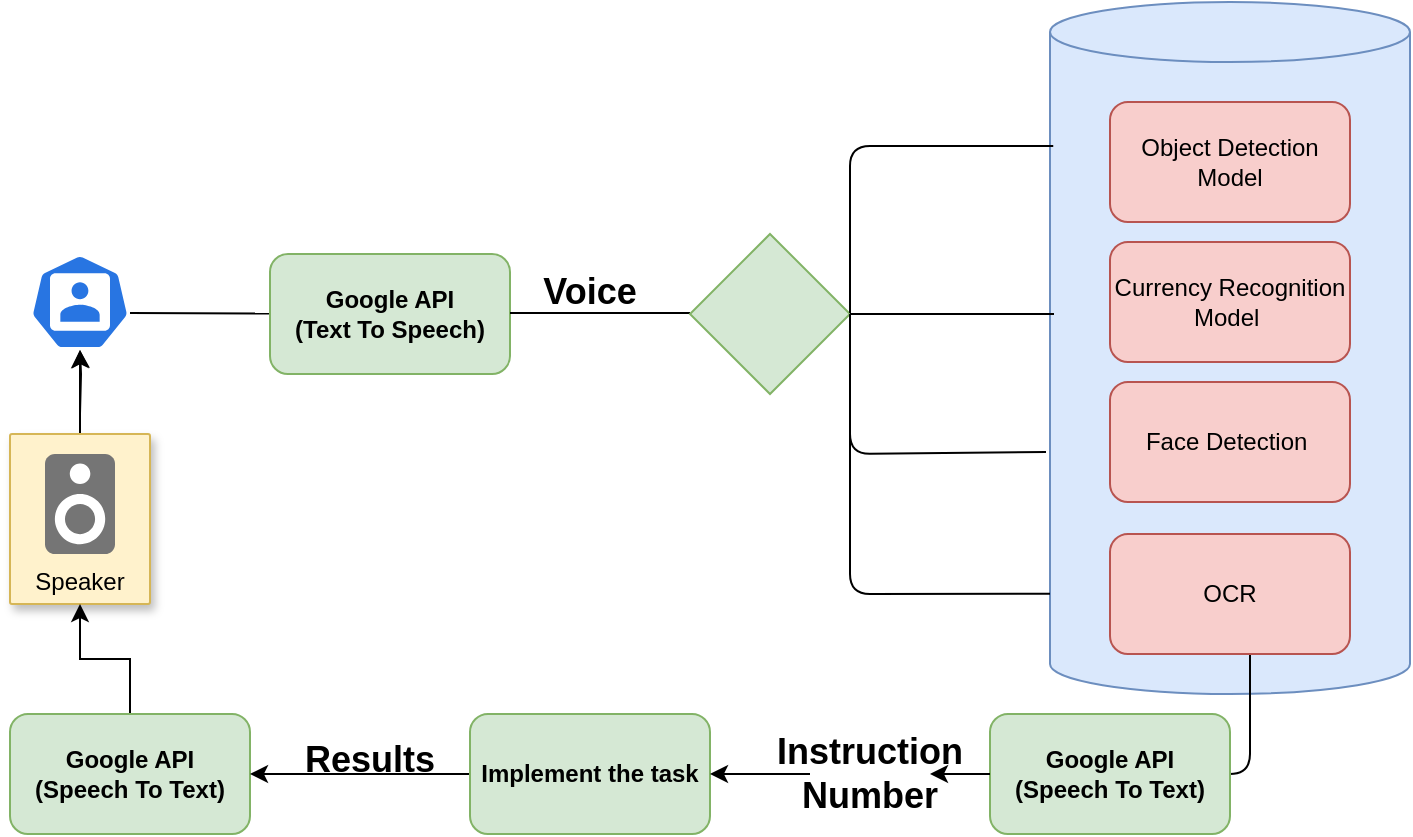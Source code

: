 <mxfile version="13.9.9" type="device"><diagram id="jucZr4AfFbq2lXwaH2xz" name="Page-1"><mxGraphModel dx="1038" dy="607" grid="1" gridSize="10" guides="1" tooltips="1" connect="1" arrows="1" fold="1" page="1" pageScale="1" pageWidth="850" pageHeight="1100" math="0" shadow="0"><root><mxCell id="0"/><mxCell id="1" parent="0"/><mxCell id="Nyz_nnRQ8vcO4sl0dVNJ-35" value="" style="html=1;dashed=0;whitespace=wrap;fillColor=#2875E2;strokeColor=#ffffff;points=[[0.005,0.63,0],[0.1,0.2,0],[0.9,0.2,0],[0.5,0,0],[0.995,0.63,0],[0.72,0.99,0],[0.5,1,0],[0.28,0.99,0]];shape=mxgraph.kubernetes.icon;prIcon=user" parent="1" vertex="1"><mxGeometry x="20" y="160" width="50" height="48" as="geometry"/></mxCell><mxCell id="Nyz_nnRQ8vcO4sl0dVNJ-36" value="" style="endArrow=none;html=1;" parent="1" target="Nyz_nnRQ8vcO4sl0dVNJ-37" edge="1"><mxGeometry width="50" height="50" relative="1" as="geometry"><mxPoint x="70" y="189.5" as="sourcePoint"/><mxPoint x="150" y="189.5" as="targetPoint"/></mxGeometry></mxCell><mxCell id="Nyz_nnRQ8vcO4sl0dVNJ-37" value="Google API&lt;br&gt;(Text To Speech)" style="rounded=1;whiteSpace=wrap;html=1;fillColor=#d5e8d4;strokeColor=#82b366;fontStyle=1" parent="1" vertex="1"><mxGeometry x="140" y="160" width="120" height="60" as="geometry"/></mxCell><mxCell id="Nyz_nnRQ8vcO4sl0dVNJ-38" value="" style="shape=cylinder3;whiteSpace=wrap;html=1;boundedLbl=1;backgroundOutline=1;size=15;fillColor=#dae8fc;strokeColor=#6c8ebf;" parent="1" vertex="1"><mxGeometry x="530" y="34" width="180" height="346" as="geometry"/></mxCell><mxCell id="Nyz_nnRQ8vcO4sl0dVNJ-39" value="" style="endArrow=none;html=1;" parent="1" edge="1"><mxGeometry width="50" height="50" relative="1" as="geometry"><mxPoint x="260" y="189.5" as="sourcePoint"/><mxPoint x="350" y="189.5" as="targetPoint"/></mxGeometry></mxCell><mxCell id="Nyz_nnRQ8vcO4sl0dVNJ-40" value="&lt;font style=&quot;font-size: 18px&quot;&gt;Voice&lt;/font&gt;" style="text;html=1;strokeColor=none;fillColor=none;align=center;verticalAlign=middle;whiteSpace=wrap;rounded=0;fontStyle=1" parent="1" vertex="1"><mxGeometry x="270" y="166" width="60" height="26" as="geometry"/></mxCell><mxCell id="Nyz_nnRQ8vcO4sl0dVNJ-41" value="" style="rhombus;whiteSpace=wrap;html=1;fillColor=#d5e8d4;strokeColor=#82b366;" parent="1" vertex="1"><mxGeometry x="350" y="150" width="80" height="80" as="geometry"/></mxCell><mxCell id="Nyz_nnRQ8vcO4sl0dVNJ-43" value="Object Detection Model" style="rounded=1;whiteSpace=wrap;html=1;fillColor=#f8cecc;strokeColor=#b85450;" parent="1" vertex="1"><mxGeometry x="560" y="84" width="120" height="60" as="geometry"/></mxCell><mxCell id="Nyz_nnRQ8vcO4sl0dVNJ-44" value="Currency Recognition Model&amp;nbsp;" style="rounded=1;whiteSpace=wrap;html=1;fillColor=#f8cecc;strokeColor=#b85450;" parent="1" vertex="1"><mxGeometry x="560" y="154" width="120" height="60" as="geometry"/></mxCell><mxCell id="Nyz_nnRQ8vcO4sl0dVNJ-45" value="Face Detection&amp;nbsp;" style="rounded=1;whiteSpace=wrap;html=1;fillColor=#f8cecc;strokeColor=#b85450;" parent="1" vertex="1"><mxGeometry x="560" y="224" width="120" height="60" as="geometry"/></mxCell><mxCell id="Nyz_nnRQ8vcO4sl0dVNJ-46" value="" style="endArrow=none;html=1;entryX=0.009;entryY=0.208;entryDx=0;entryDy=0;entryPerimeter=0;" parent="1" target="Nyz_nnRQ8vcO4sl0dVNJ-38" edge="1"><mxGeometry width="50" height="50" relative="1" as="geometry"><mxPoint x="430" y="189.5" as="sourcePoint"/><mxPoint x="510" y="189.5" as="targetPoint"/><Array as="points"><mxPoint x="430" y="106"/></Array></mxGeometry></mxCell><mxCell id="Nyz_nnRQ8vcO4sl0dVNJ-47" value="" style="endArrow=none;html=1;" parent="1" edge="1"><mxGeometry width="50" height="50" relative="1" as="geometry"><mxPoint x="430" y="190" as="sourcePoint"/><mxPoint x="532" y="190" as="targetPoint"/></mxGeometry></mxCell><mxCell id="Nyz_nnRQ8vcO4sl0dVNJ-49" value="" style="endArrow=none;html=1;exitX=1;exitY=0.5;exitDx=0;exitDy=0;" parent="1" source="Nyz_nnRQ8vcO4sl0dVNJ-41" edge="1"><mxGeometry width="50" height="50" relative="1" as="geometry"><mxPoint x="480" y="300" as="sourcePoint"/><mxPoint x="528" y="259" as="targetPoint"/><Array as="points"><mxPoint x="430" y="260"/></Array></mxGeometry></mxCell><mxCell id="Nyz_nnRQ8vcO4sl0dVNJ-51" value="" style="edgeStyle=orthogonalEdgeStyle;rounded=0;orthogonalLoop=1;jettySize=auto;html=1;" parent="1" target="Nyz_nnRQ8vcO4sl0dVNJ-35" edge="1"><mxGeometry relative="1" as="geometry"><mxPoint x="45" y="240" as="sourcePoint"/></mxGeometry></mxCell><mxCell id="Nyz_nnRQ8vcO4sl0dVNJ-52" value="" style="edgeStyle=orthogonalEdgeStyle;rounded=0;orthogonalLoop=1;jettySize=auto;html=1;" parent="1" source="Nyz_nnRQ8vcO4sl0dVNJ-53" target="Nyz_nnRQ8vcO4sl0dVNJ-35" edge="1"><mxGeometry relative="1" as="geometry"/></mxCell><mxCell id="Nyz_nnRQ8vcO4sl0dVNJ-53" value="Speaker" style="strokeColor=#d6b656;shadow=1;strokeWidth=1;rounded=1;absoluteArcSize=1;arcSize=2;labelPosition=center;verticalLabelPosition=middle;align=center;verticalAlign=bottom;spacingLeft=0;fontSize=12;whiteSpace=wrap;spacingBottom=2;fillColor=#fff2cc;" parent="1" vertex="1"><mxGeometry x="10" y="250" width="70" height="85" as="geometry"/></mxCell><mxCell id="Nyz_nnRQ8vcO4sl0dVNJ-54" value="" style="dashed=0;connectable=0;html=1;fillColor=#757575;strokeColor=none;shape=mxgraph.gcp2.speaker;part=1;" parent="Nyz_nnRQ8vcO4sl0dVNJ-53" vertex="1"><mxGeometry x="0.5" width="35" height="50" relative="1" as="geometry"><mxPoint x="-17.5" y="10" as="offset"/></mxGeometry></mxCell><mxCell id="Nyz_nnRQ8vcO4sl0dVNJ-55" value="" style="endArrow=none;html=1;fontSize=20;exitX=1;exitY=0.5;exitDx=0;exitDy=0;" parent="1" edge="1"><mxGeometry width="50" height="50" relative="1" as="geometry"><mxPoint x="600" y="420" as="sourcePoint"/><mxPoint x="630" y="334" as="targetPoint"/><Array as="points"><mxPoint x="630" y="420"/></Array></mxGeometry></mxCell><mxCell id="Nyz_nnRQ8vcO4sl0dVNJ-56" value="" style="edgeStyle=orthogonalEdgeStyle;rounded=0;orthogonalLoop=1;jettySize=auto;html=1;" parent="1" source="Nyz_nnRQ8vcO4sl0dVNJ-57" target="Nyz_nnRQ8vcO4sl0dVNJ-53" edge="1"><mxGeometry relative="1" as="geometry"/></mxCell><mxCell id="Nyz_nnRQ8vcO4sl0dVNJ-57" value="Google API&lt;br&gt;(Speech To Text)" style="rounded=1;whiteSpace=wrap;html=1;fillColor=#d5e8d4;strokeColor=#82b366;fontStyle=1" parent="1" vertex="1"><mxGeometry x="10" y="390" width="120" height="60" as="geometry"/></mxCell><mxCell id="Nyz_nnRQ8vcO4sl0dVNJ-58" value="" style="endArrow=classic;html=1;fontSize=20;exitX=0;exitY=0.5;exitDx=0;exitDy=0;" parent="1" source="Nyz_nnRQ8vcO4sl0dVNJ-63" target="Nyz_nnRQ8vcO4sl0dVNJ-57" edge="1"><mxGeometry width="50" height="50" relative="1" as="geometry"><mxPoint x="470" y="420" as="sourcePoint"/><mxPoint x="580" y="380" as="targetPoint"/></mxGeometry></mxCell><mxCell id="Nyz_nnRQ8vcO4sl0dVNJ-59" style="edgeStyle=orthogonalEdgeStyle;rounded=0;orthogonalLoop=1;jettySize=auto;html=1;exitX=0.5;exitY=1;exitDx=0;exitDy=0;" parent="1" source="Nyz_nnRQ8vcO4sl0dVNJ-60" edge="1"><mxGeometry relative="1" as="geometry"><mxPoint x="630" y="340" as="targetPoint"/></mxGeometry></mxCell><mxCell id="Nyz_nnRQ8vcO4sl0dVNJ-60" value="OCR" style="rounded=1;whiteSpace=wrap;html=1;fillColor=#f8cecc;strokeColor=#b85450;" parent="1" vertex="1"><mxGeometry x="560" y="300" width="120" height="60" as="geometry"/></mxCell><mxCell id="Nyz_nnRQ8vcO4sl0dVNJ-61" value="" style="endArrow=none;html=1;entryX=0;entryY=0.855;entryDx=0;entryDy=0;entryPerimeter=0;" parent="1" target="Nyz_nnRQ8vcO4sl0dVNJ-38" edge="1"><mxGeometry width="50" height="50" relative="1" as="geometry"><mxPoint x="430" y="190" as="sourcePoint"/><mxPoint x="520" y="330" as="targetPoint"/><Array as="points"><mxPoint x="430" y="330"/></Array></mxGeometry></mxCell><mxCell id="Nyz_nnRQ8vcO4sl0dVNJ-63" value="Implement the task" style="rounded=1;whiteSpace=wrap;html=1;fillColor=#d5e8d4;strokeColor=#82b366;fontStyle=1" parent="1" vertex="1"><mxGeometry x="240" y="390" width="120" height="60" as="geometry"/></mxCell><mxCell id="Nyz_nnRQ8vcO4sl0dVNJ-64" value="&lt;font style=&quot;font-size: 18px&quot;&gt;Results&lt;/font&gt;" style="text;html=1;strokeColor=none;fillColor=none;align=center;verticalAlign=middle;whiteSpace=wrap;rounded=0;fontStyle=1" parent="1" vertex="1"><mxGeometry x="160" y="400" width="60" height="26" as="geometry"/></mxCell><mxCell id="Nyz_nnRQ8vcO4sl0dVNJ-65" value="" style="edgeStyle=orthogonalEdgeStyle;rounded=0;orthogonalLoop=1;jettySize=auto;html=1;" parent="1" source="Nyz_nnRQ8vcO4sl0dVNJ-67" target="Nyz_nnRQ8vcO4sl0dVNJ-63" edge="1"><mxGeometry relative="1" as="geometry"/></mxCell><mxCell id="Nyz_nnRQ8vcO4sl0dVNJ-66" value="Google API&lt;br&gt;(Speech To Text)" style="rounded=1;whiteSpace=wrap;html=1;fillColor=#d5e8d4;strokeColor=#82b366;fontStyle=1" parent="1" vertex="1"><mxGeometry x="500" y="390" width="120" height="60" as="geometry"/></mxCell><mxCell id="Nyz_nnRQ8vcO4sl0dVNJ-67" value="&lt;span style=&quot;font-size: 18px&quot;&gt;Instruction Number&lt;/span&gt;" style="text;html=1;strokeColor=none;fillColor=none;align=center;verticalAlign=middle;whiteSpace=wrap;rounded=0;fontStyle=1" parent="1" vertex="1"><mxGeometry x="410" y="407" width="60" height="26" as="geometry"/></mxCell><mxCell id="Nyz_nnRQ8vcO4sl0dVNJ-68" value="" style="edgeStyle=orthogonalEdgeStyle;rounded=0;orthogonalLoop=1;jettySize=auto;html=1;" parent="1" source="Nyz_nnRQ8vcO4sl0dVNJ-66" target="Nyz_nnRQ8vcO4sl0dVNJ-67" edge="1"><mxGeometry relative="1" as="geometry"><mxPoint x="500" y="420" as="sourcePoint"/><mxPoint x="360" y="420" as="targetPoint"/></mxGeometry></mxCell></root></mxGraphModel></diagram></mxfile>